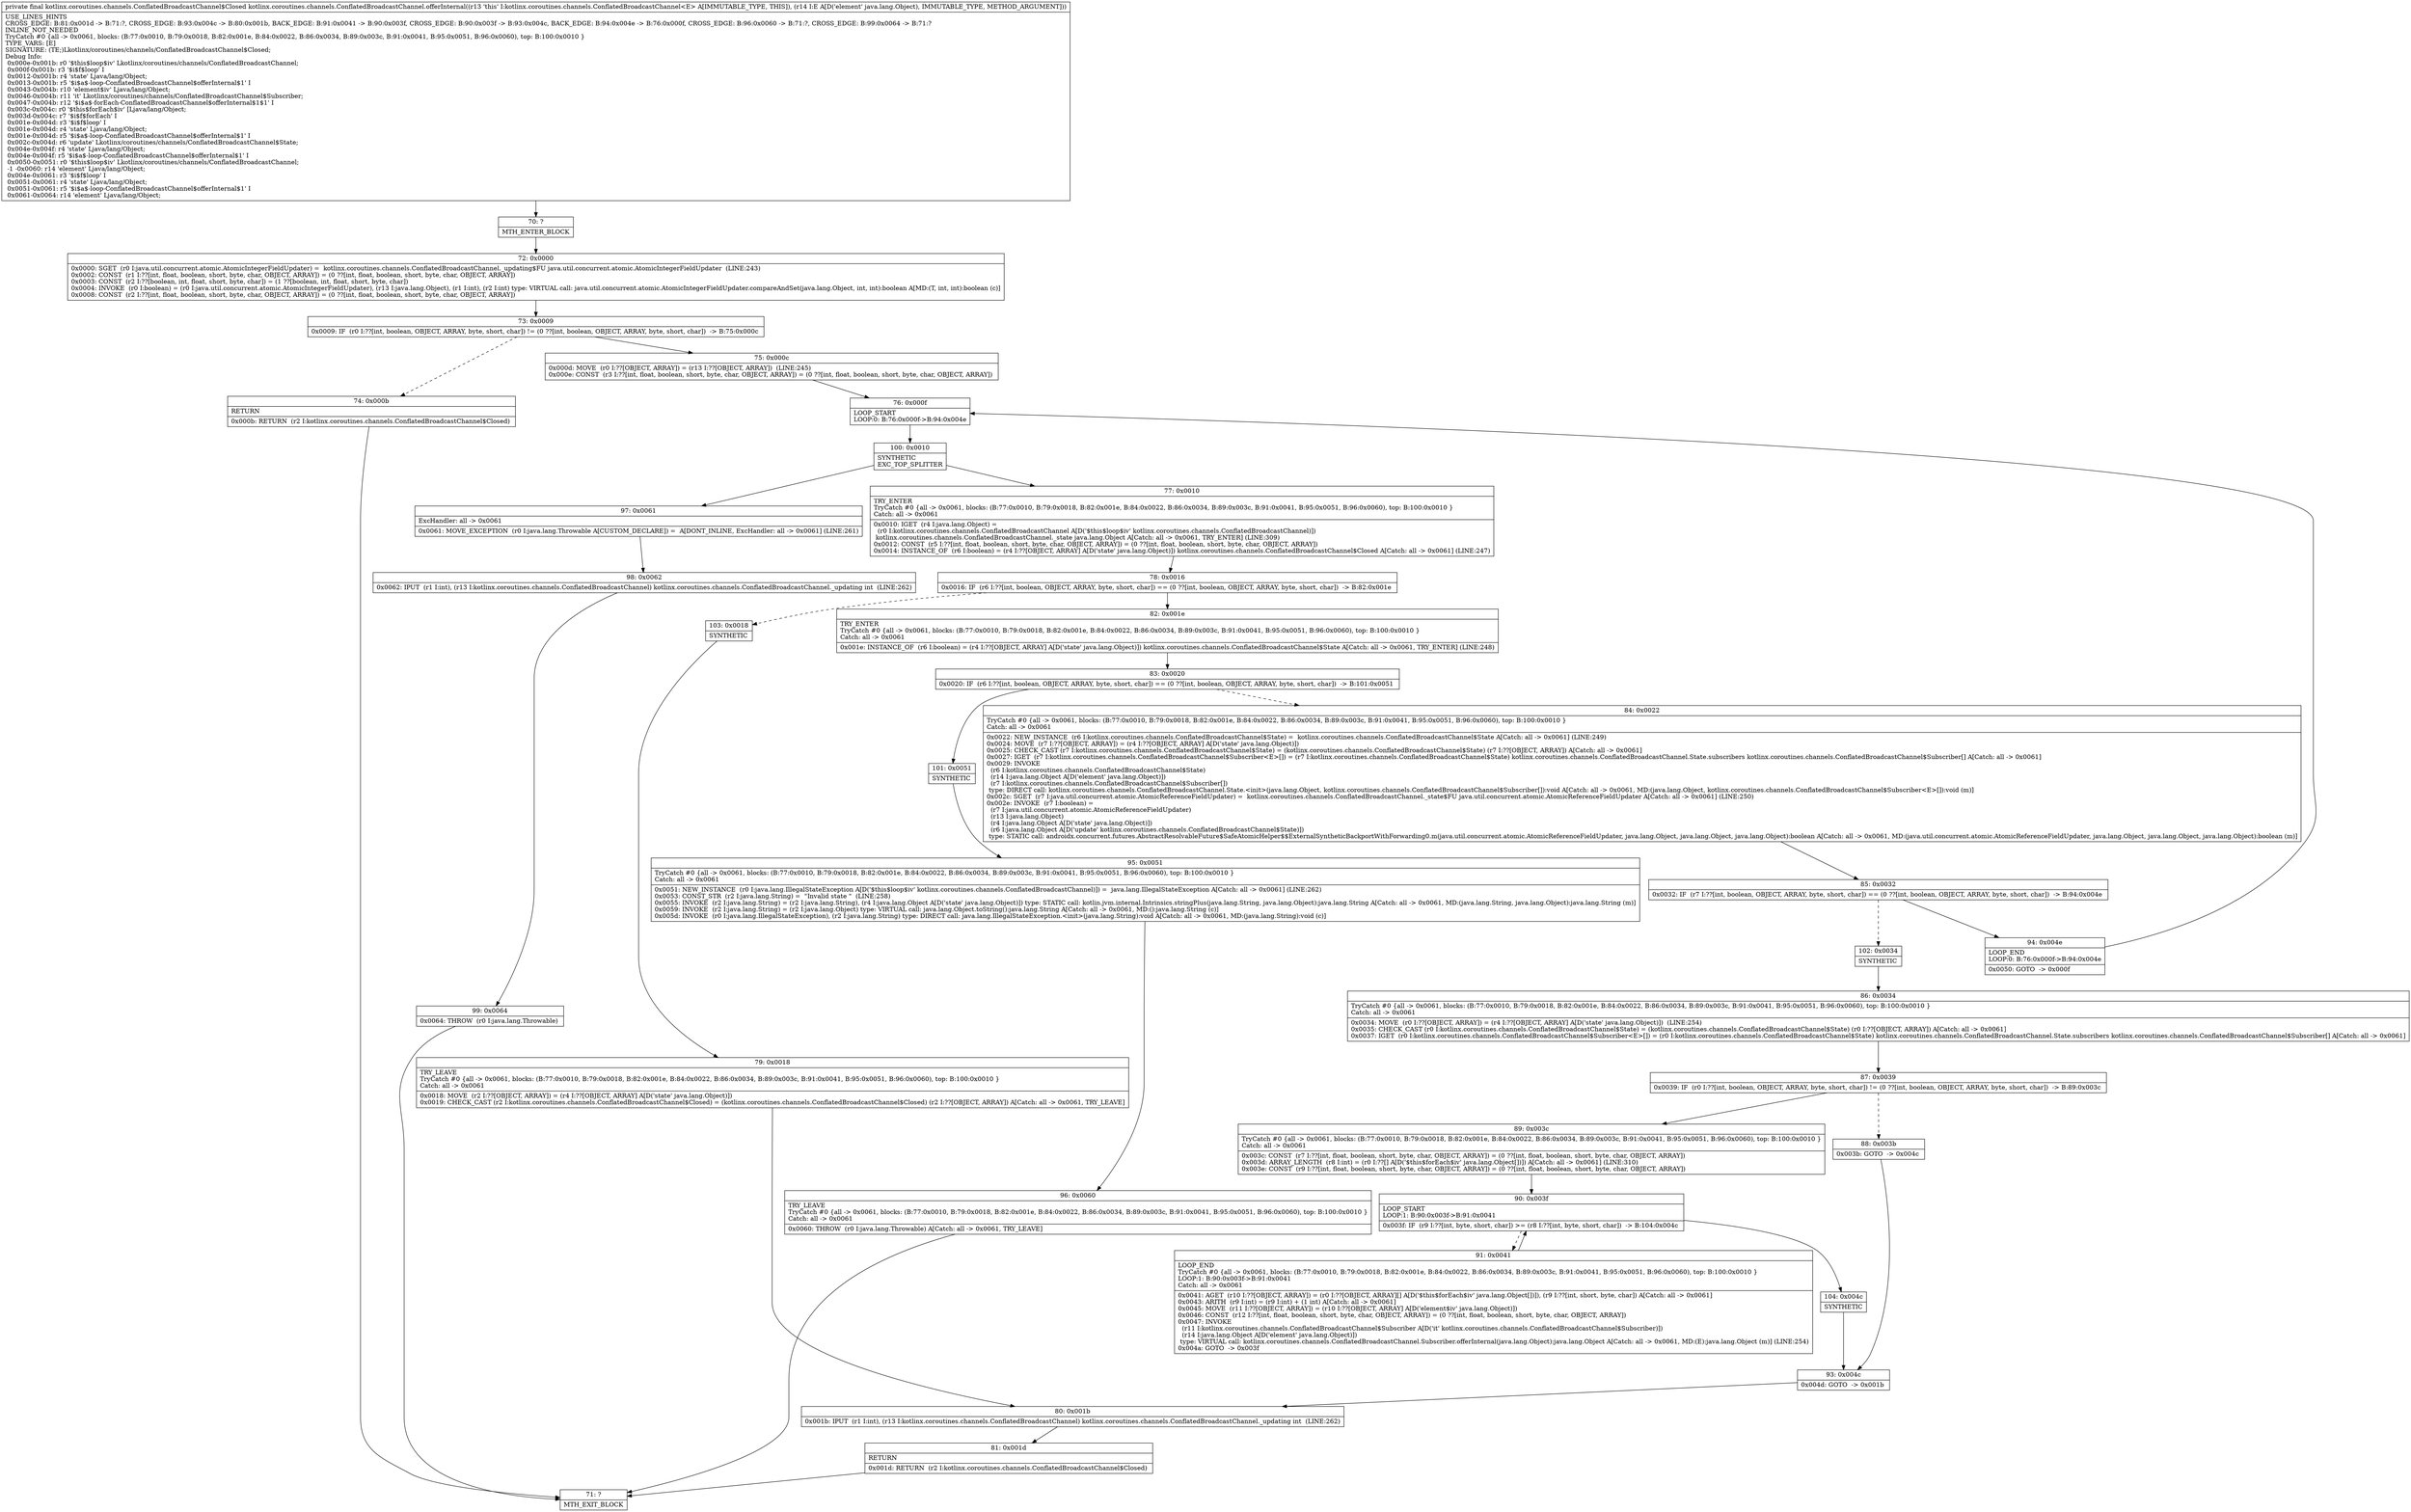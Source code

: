 digraph "CFG forkotlinx.coroutines.channels.ConflatedBroadcastChannel.offerInternal(Ljava\/lang\/Object;)Lkotlinx\/coroutines\/channels\/ConflatedBroadcastChannel$Closed;" {
Node_70 [shape=record,label="{70\:\ ?|MTH_ENTER_BLOCK\l}"];
Node_72 [shape=record,label="{72\:\ 0x0000|0x0000: SGET  (r0 I:java.util.concurrent.atomic.AtomicIntegerFieldUpdater) =  kotlinx.coroutines.channels.ConflatedBroadcastChannel._updating$FU java.util.concurrent.atomic.AtomicIntegerFieldUpdater  (LINE:243)\l0x0002: CONST  (r1 I:??[int, float, boolean, short, byte, char, OBJECT, ARRAY]) = (0 ??[int, float, boolean, short, byte, char, OBJECT, ARRAY]) \l0x0003: CONST  (r2 I:??[boolean, int, float, short, byte, char]) = (1 ??[boolean, int, float, short, byte, char]) \l0x0004: INVOKE  (r0 I:boolean) = (r0 I:java.util.concurrent.atomic.AtomicIntegerFieldUpdater), (r13 I:java.lang.Object), (r1 I:int), (r2 I:int) type: VIRTUAL call: java.util.concurrent.atomic.AtomicIntegerFieldUpdater.compareAndSet(java.lang.Object, int, int):boolean A[MD:(T, int, int):boolean (c)]\l0x0008: CONST  (r2 I:??[int, float, boolean, short, byte, char, OBJECT, ARRAY]) = (0 ??[int, float, boolean, short, byte, char, OBJECT, ARRAY]) \l}"];
Node_73 [shape=record,label="{73\:\ 0x0009|0x0009: IF  (r0 I:??[int, boolean, OBJECT, ARRAY, byte, short, char]) != (0 ??[int, boolean, OBJECT, ARRAY, byte, short, char])  \-\> B:75:0x000c \l}"];
Node_74 [shape=record,label="{74\:\ 0x000b|RETURN\l|0x000b: RETURN  (r2 I:kotlinx.coroutines.channels.ConflatedBroadcastChannel$Closed) \l}"];
Node_71 [shape=record,label="{71\:\ ?|MTH_EXIT_BLOCK\l}"];
Node_75 [shape=record,label="{75\:\ 0x000c|0x000d: MOVE  (r0 I:??[OBJECT, ARRAY]) = (r13 I:??[OBJECT, ARRAY])  (LINE:245)\l0x000e: CONST  (r3 I:??[int, float, boolean, short, byte, char, OBJECT, ARRAY]) = (0 ??[int, float, boolean, short, byte, char, OBJECT, ARRAY]) \l}"];
Node_76 [shape=record,label="{76\:\ 0x000f|LOOP_START\lLOOP:0: B:76:0x000f\-\>B:94:0x004e\l}"];
Node_100 [shape=record,label="{100\:\ 0x0010|SYNTHETIC\lEXC_TOP_SPLITTER\l}"];
Node_77 [shape=record,label="{77\:\ 0x0010|TRY_ENTER\lTryCatch #0 \{all \-\> 0x0061, blocks: (B:77:0x0010, B:79:0x0018, B:82:0x001e, B:84:0x0022, B:86:0x0034, B:89:0x003c, B:91:0x0041, B:95:0x0051, B:96:0x0060), top: B:100:0x0010 \}\lCatch: all \-\> 0x0061\l|0x0010: IGET  (r4 I:java.lang.Object) = \l  (r0 I:kotlinx.coroutines.channels.ConflatedBroadcastChannel A[D('$this$loop$iv' kotlinx.coroutines.channels.ConflatedBroadcastChannel)])\l kotlinx.coroutines.channels.ConflatedBroadcastChannel._state java.lang.Object A[Catch: all \-\> 0x0061, TRY_ENTER] (LINE:309)\l0x0012: CONST  (r5 I:??[int, float, boolean, short, byte, char, OBJECT, ARRAY]) = (0 ??[int, float, boolean, short, byte, char, OBJECT, ARRAY]) \l0x0014: INSTANCE_OF  (r6 I:boolean) = (r4 I:??[OBJECT, ARRAY] A[D('state' java.lang.Object)]) kotlinx.coroutines.channels.ConflatedBroadcastChannel$Closed A[Catch: all \-\> 0x0061] (LINE:247)\l}"];
Node_78 [shape=record,label="{78\:\ 0x0016|0x0016: IF  (r6 I:??[int, boolean, OBJECT, ARRAY, byte, short, char]) == (0 ??[int, boolean, OBJECT, ARRAY, byte, short, char])  \-\> B:82:0x001e \l}"];
Node_82 [shape=record,label="{82\:\ 0x001e|TRY_ENTER\lTryCatch #0 \{all \-\> 0x0061, blocks: (B:77:0x0010, B:79:0x0018, B:82:0x001e, B:84:0x0022, B:86:0x0034, B:89:0x003c, B:91:0x0041, B:95:0x0051, B:96:0x0060), top: B:100:0x0010 \}\lCatch: all \-\> 0x0061\l|0x001e: INSTANCE_OF  (r6 I:boolean) = (r4 I:??[OBJECT, ARRAY] A[D('state' java.lang.Object)]) kotlinx.coroutines.channels.ConflatedBroadcastChannel$State A[Catch: all \-\> 0x0061, TRY_ENTER] (LINE:248)\l}"];
Node_83 [shape=record,label="{83\:\ 0x0020|0x0020: IF  (r6 I:??[int, boolean, OBJECT, ARRAY, byte, short, char]) == (0 ??[int, boolean, OBJECT, ARRAY, byte, short, char])  \-\> B:101:0x0051 \l}"];
Node_84 [shape=record,label="{84\:\ 0x0022|TryCatch #0 \{all \-\> 0x0061, blocks: (B:77:0x0010, B:79:0x0018, B:82:0x001e, B:84:0x0022, B:86:0x0034, B:89:0x003c, B:91:0x0041, B:95:0x0051, B:96:0x0060), top: B:100:0x0010 \}\lCatch: all \-\> 0x0061\l|0x0022: NEW_INSTANCE  (r6 I:kotlinx.coroutines.channels.ConflatedBroadcastChannel$State) =  kotlinx.coroutines.channels.ConflatedBroadcastChannel$State A[Catch: all \-\> 0x0061] (LINE:249)\l0x0024: MOVE  (r7 I:??[OBJECT, ARRAY]) = (r4 I:??[OBJECT, ARRAY] A[D('state' java.lang.Object)]) \l0x0025: CHECK_CAST (r7 I:kotlinx.coroutines.channels.ConflatedBroadcastChannel$State) = (kotlinx.coroutines.channels.ConflatedBroadcastChannel$State) (r7 I:??[OBJECT, ARRAY]) A[Catch: all \-\> 0x0061]\l0x0027: IGET  (r7 I:kotlinx.coroutines.channels.ConflatedBroadcastChannel$Subscriber\<E\>[]) = (r7 I:kotlinx.coroutines.channels.ConflatedBroadcastChannel$State) kotlinx.coroutines.channels.ConflatedBroadcastChannel.State.subscribers kotlinx.coroutines.channels.ConflatedBroadcastChannel$Subscriber[] A[Catch: all \-\> 0x0061]\l0x0029: INVOKE  \l  (r6 I:kotlinx.coroutines.channels.ConflatedBroadcastChannel$State)\l  (r14 I:java.lang.Object A[D('element' java.lang.Object)])\l  (r7 I:kotlinx.coroutines.channels.ConflatedBroadcastChannel$Subscriber[])\l type: DIRECT call: kotlinx.coroutines.channels.ConflatedBroadcastChannel.State.\<init\>(java.lang.Object, kotlinx.coroutines.channels.ConflatedBroadcastChannel$Subscriber[]):void A[Catch: all \-\> 0x0061, MD:(java.lang.Object, kotlinx.coroutines.channels.ConflatedBroadcastChannel$Subscriber\<E\>[]):void (m)]\l0x002c: SGET  (r7 I:java.util.concurrent.atomic.AtomicReferenceFieldUpdater) =  kotlinx.coroutines.channels.ConflatedBroadcastChannel._state$FU java.util.concurrent.atomic.AtomicReferenceFieldUpdater A[Catch: all \-\> 0x0061] (LINE:250)\l0x002e: INVOKE  (r7 I:boolean) = \l  (r7 I:java.util.concurrent.atomic.AtomicReferenceFieldUpdater)\l  (r13 I:java.lang.Object)\l  (r4 I:java.lang.Object A[D('state' java.lang.Object)])\l  (r6 I:java.lang.Object A[D('update' kotlinx.coroutines.channels.ConflatedBroadcastChannel$State)])\l type: STATIC call: androidx.concurrent.futures.AbstractResolvableFuture$SafeAtomicHelper$$ExternalSyntheticBackportWithForwarding0.m(java.util.concurrent.atomic.AtomicReferenceFieldUpdater, java.lang.Object, java.lang.Object, java.lang.Object):boolean A[Catch: all \-\> 0x0061, MD:(java.util.concurrent.atomic.AtomicReferenceFieldUpdater, java.lang.Object, java.lang.Object, java.lang.Object):boolean (m)]\l}"];
Node_85 [shape=record,label="{85\:\ 0x0032|0x0032: IF  (r7 I:??[int, boolean, OBJECT, ARRAY, byte, short, char]) == (0 ??[int, boolean, OBJECT, ARRAY, byte, short, char])  \-\> B:94:0x004e \l}"];
Node_94 [shape=record,label="{94\:\ 0x004e|LOOP_END\lLOOP:0: B:76:0x000f\-\>B:94:0x004e\l|0x0050: GOTO  \-\> 0x000f \l}"];
Node_102 [shape=record,label="{102\:\ 0x0034|SYNTHETIC\l}"];
Node_86 [shape=record,label="{86\:\ 0x0034|TryCatch #0 \{all \-\> 0x0061, blocks: (B:77:0x0010, B:79:0x0018, B:82:0x001e, B:84:0x0022, B:86:0x0034, B:89:0x003c, B:91:0x0041, B:95:0x0051, B:96:0x0060), top: B:100:0x0010 \}\lCatch: all \-\> 0x0061\l|0x0034: MOVE  (r0 I:??[OBJECT, ARRAY]) = (r4 I:??[OBJECT, ARRAY] A[D('state' java.lang.Object)])  (LINE:254)\l0x0035: CHECK_CAST (r0 I:kotlinx.coroutines.channels.ConflatedBroadcastChannel$State) = (kotlinx.coroutines.channels.ConflatedBroadcastChannel$State) (r0 I:??[OBJECT, ARRAY]) A[Catch: all \-\> 0x0061]\l0x0037: IGET  (r0 I:kotlinx.coroutines.channels.ConflatedBroadcastChannel$Subscriber\<E\>[]) = (r0 I:kotlinx.coroutines.channels.ConflatedBroadcastChannel$State) kotlinx.coroutines.channels.ConflatedBroadcastChannel.State.subscribers kotlinx.coroutines.channels.ConflatedBroadcastChannel$Subscriber[] A[Catch: all \-\> 0x0061]\l}"];
Node_87 [shape=record,label="{87\:\ 0x0039|0x0039: IF  (r0 I:??[int, boolean, OBJECT, ARRAY, byte, short, char]) != (0 ??[int, boolean, OBJECT, ARRAY, byte, short, char])  \-\> B:89:0x003c \l}"];
Node_88 [shape=record,label="{88\:\ 0x003b|0x003b: GOTO  \-\> 0x004c \l}"];
Node_93 [shape=record,label="{93\:\ 0x004c|0x004d: GOTO  \-\> 0x001b \l}"];
Node_80 [shape=record,label="{80\:\ 0x001b|0x001b: IPUT  (r1 I:int), (r13 I:kotlinx.coroutines.channels.ConflatedBroadcastChannel) kotlinx.coroutines.channels.ConflatedBroadcastChannel._updating int  (LINE:262)\l}"];
Node_81 [shape=record,label="{81\:\ 0x001d|RETURN\l|0x001d: RETURN  (r2 I:kotlinx.coroutines.channels.ConflatedBroadcastChannel$Closed) \l}"];
Node_89 [shape=record,label="{89\:\ 0x003c|TryCatch #0 \{all \-\> 0x0061, blocks: (B:77:0x0010, B:79:0x0018, B:82:0x001e, B:84:0x0022, B:86:0x0034, B:89:0x003c, B:91:0x0041, B:95:0x0051, B:96:0x0060), top: B:100:0x0010 \}\lCatch: all \-\> 0x0061\l|0x003c: CONST  (r7 I:??[int, float, boolean, short, byte, char, OBJECT, ARRAY]) = (0 ??[int, float, boolean, short, byte, char, OBJECT, ARRAY]) \l0x003d: ARRAY_LENGTH  (r8 I:int) = (r0 I:??[] A[D('$this$forEach$iv' java.lang.Object[])]) A[Catch: all \-\> 0x0061] (LINE:310)\l0x003e: CONST  (r9 I:??[int, float, boolean, short, byte, char, OBJECT, ARRAY]) = (0 ??[int, float, boolean, short, byte, char, OBJECT, ARRAY]) \l}"];
Node_90 [shape=record,label="{90\:\ 0x003f|LOOP_START\lLOOP:1: B:90:0x003f\-\>B:91:0x0041\l|0x003f: IF  (r9 I:??[int, byte, short, char]) \>= (r8 I:??[int, byte, short, char])  \-\> B:104:0x004c \l}"];
Node_91 [shape=record,label="{91\:\ 0x0041|LOOP_END\lTryCatch #0 \{all \-\> 0x0061, blocks: (B:77:0x0010, B:79:0x0018, B:82:0x001e, B:84:0x0022, B:86:0x0034, B:89:0x003c, B:91:0x0041, B:95:0x0051, B:96:0x0060), top: B:100:0x0010 \}\lLOOP:1: B:90:0x003f\-\>B:91:0x0041\lCatch: all \-\> 0x0061\l|0x0041: AGET  (r10 I:??[OBJECT, ARRAY]) = (r0 I:??[OBJECT, ARRAY][] A[D('$this$forEach$iv' java.lang.Object[])]), (r9 I:??[int, short, byte, char]) A[Catch: all \-\> 0x0061]\l0x0043: ARITH  (r9 I:int) = (r9 I:int) + (1 int) A[Catch: all \-\> 0x0061]\l0x0045: MOVE  (r11 I:??[OBJECT, ARRAY]) = (r10 I:??[OBJECT, ARRAY] A[D('element$iv' java.lang.Object)]) \l0x0046: CONST  (r12 I:??[int, float, boolean, short, byte, char, OBJECT, ARRAY]) = (0 ??[int, float, boolean, short, byte, char, OBJECT, ARRAY]) \l0x0047: INVOKE  \l  (r11 I:kotlinx.coroutines.channels.ConflatedBroadcastChannel$Subscriber A[D('it' kotlinx.coroutines.channels.ConflatedBroadcastChannel$Subscriber)])\l  (r14 I:java.lang.Object A[D('element' java.lang.Object)])\l type: VIRTUAL call: kotlinx.coroutines.channels.ConflatedBroadcastChannel.Subscriber.offerInternal(java.lang.Object):java.lang.Object A[Catch: all \-\> 0x0061, MD:(E):java.lang.Object (m)] (LINE:254)\l0x004a: GOTO  \-\> 0x003f \l}"];
Node_104 [shape=record,label="{104\:\ 0x004c|SYNTHETIC\l}"];
Node_101 [shape=record,label="{101\:\ 0x0051|SYNTHETIC\l}"];
Node_95 [shape=record,label="{95\:\ 0x0051|TryCatch #0 \{all \-\> 0x0061, blocks: (B:77:0x0010, B:79:0x0018, B:82:0x001e, B:84:0x0022, B:86:0x0034, B:89:0x003c, B:91:0x0041, B:95:0x0051, B:96:0x0060), top: B:100:0x0010 \}\lCatch: all \-\> 0x0061\l|0x0051: NEW_INSTANCE  (r0 I:java.lang.IllegalStateException A[D('$this$loop$iv' kotlinx.coroutines.channels.ConflatedBroadcastChannel)]) =  java.lang.IllegalStateException A[Catch: all \-\> 0x0061] (LINE:262)\l0x0053: CONST_STR  (r2 I:java.lang.String) =  \"Invalid state \"  (LINE:258)\l0x0055: INVOKE  (r2 I:java.lang.String) = (r2 I:java.lang.String), (r4 I:java.lang.Object A[D('state' java.lang.Object)]) type: STATIC call: kotlin.jvm.internal.Intrinsics.stringPlus(java.lang.String, java.lang.Object):java.lang.String A[Catch: all \-\> 0x0061, MD:(java.lang.String, java.lang.Object):java.lang.String (m)]\l0x0059: INVOKE  (r2 I:java.lang.String) = (r2 I:java.lang.Object) type: VIRTUAL call: java.lang.Object.toString():java.lang.String A[Catch: all \-\> 0x0061, MD:():java.lang.String (c)]\l0x005d: INVOKE  (r0 I:java.lang.IllegalStateException), (r2 I:java.lang.String) type: DIRECT call: java.lang.IllegalStateException.\<init\>(java.lang.String):void A[Catch: all \-\> 0x0061, MD:(java.lang.String):void (c)]\l}"];
Node_96 [shape=record,label="{96\:\ 0x0060|TRY_LEAVE\lTryCatch #0 \{all \-\> 0x0061, blocks: (B:77:0x0010, B:79:0x0018, B:82:0x001e, B:84:0x0022, B:86:0x0034, B:89:0x003c, B:91:0x0041, B:95:0x0051, B:96:0x0060), top: B:100:0x0010 \}\lCatch: all \-\> 0x0061\l|0x0060: THROW  (r0 I:java.lang.Throwable) A[Catch: all \-\> 0x0061, TRY_LEAVE]\l}"];
Node_103 [shape=record,label="{103\:\ 0x0018|SYNTHETIC\l}"];
Node_79 [shape=record,label="{79\:\ 0x0018|TRY_LEAVE\lTryCatch #0 \{all \-\> 0x0061, blocks: (B:77:0x0010, B:79:0x0018, B:82:0x001e, B:84:0x0022, B:86:0x0034, B:89:0x003c, B:91:0x0041, B:95:0x0051, B:96:0x0060), top: B:100:0x0010 \}\lCatch: all \-\> 0x0061\l|0x0018: MOVE  (r2 I:??[OBJECT, ARRAY]) = (r4 I:??[OBJECT, ARRAY] A[D('state' java.lang.Object)]) \l0x0019: CHECK_CAST (r2 I:kotlinx.coroutines.channels.ConflatedBroadcastChannel$Closed) = (kotlinx.coroutines.channels.ConflatedBroadcastChannel$Closed) (r2 I:??[OBJECT, ARRAY]) A[Catch: all \-\> 0x0061, TRY_LEAVE]\l}"];
Node_97 [shape=record,label="{97\:\ 0x0061|ExcHandler: all \-\> 0x0061\l|0x0061: MOVE_EXCEPTION  (r0 I:java.lang.Throwable A[CUSTOM_DECLARE]) =  A[DONT_INLINE, ExcHandler: all \-\> 0x0061] (LINE:261)\l}"];
Node_98 [shape=record,label="{98\:\ 0x0062|0x0062: IPUT  (r1 I:int), (r13 I:kotlinx.coroutines.channels.ConflatedBroadcastChannel) kotlinx.coroutines.channels.ConflatedBroadcastChannel._updating int  (LINE:262)\l}"];
Node_99 [shape=record,label="{99\:\ 0x0064|0x0064: THROW  (r0 I:java.lang.Throwable) \l}"];
MethodNode[shape=record,label="{private final kotlinx.coroutines.channels.ConflatedBroadcastChannel$Closed kotlinx.coroutines.channels.ConflatedBroadcastChannel.offerInternal((r13 'this' I:kotlinx.coroutines.channels.ConflatedBroadcastChannel\<E\> A[IMMUTABLE_TYPE, THIS]), (r14 I:E A[D('element' java.lang.Object), IMMUTABLE_TYPE, METHOD_ARGUMENT]))  | USE_LINES_HINTS\lCROSS_EDGE: B:81:0x001d \-\> B:71:?, CROSS_EDGE: B:93:0x004c \-\> B:80:0x001b, BACK_EDGE: B:91:0x0041 \-\> B:90:0x003f, CROSS_EDGE: B:90:0x003f \-\> B:93:0x004c, BACK_EDGE: B:94:0x004e \-\> B:76:0x000f, CROSS_EDGE: B:96:0x0060 \-\> B:71:?, CROSS_EDGE: B:99:0x0064 \-\> B:71:?\lINLINE_NOT_NEEDED\lTryCatch #0 \{all \-\> 0x0061, blocks: (B:77:0x0010, B:79:0x0018, B:82:0x001e, B:84:0x0022, B:86:0x0034, B:89:0x003c, B:91:0x0041, B:95:0x0051, B:96:0x0060), top: B:100:0x0010 \}\lTYPE_VARS: [E]\lSIGNATURE: (TE;)Lkotlinx\/coroutines\/channels\/ConflatedBroadcastChannel$Closed;\lDebug Info:\l  0x000e\-0x001b: r0 '$this$loop$iv' Lkotlinx\/coroutines\/channels\/ConflatedBroadcastChannel;\l  0x000f\-0x001b: r3 '$i$f$loop' I\l  0x0012\-0x001b: r4 'state' Ljava\/lang\/Object;\l  0x0013\-0x001b: r5 '$i$a$\-loop\-ConflatedBroadcastChannel$offerInternal$1' I\l  0x0043\-0x004b: r10 'element$iv' Ljava\/lang\/Object;\l  0x0046\-0x004b: r11 'it' Lkotlinx\/coroutines\/channels\/ConflatedBroadcastChannel$Subscriber;\l  0x0047\-0x004b: r12 '$i$a$\-forEach\-ConflatedBroadcastChannel$offerInternal$1$1' I\l  0x003c\-0x004c: r0 '$this$forEach$iv' [Ljava\/lang\/Object;\l  0x003d\-0x004c: r7 '$i$f$forEach' I\l  0x001e\-0x004d: r3 '$i$f$loop' I\l  0x001e\-0x004d: r4 'state' Ljava\/lang\/Object;\l  0x001e\-0x004d: r5 '$i$a$\-loop\-ConflatedBroadcastChannel$offerInternal$1' I\l  0x002c\-0x004d: r6 'update' Lkotlinx\/coroutines\/channels\/ConflatedBroadcastChannel$State;\l  0x004e\-0x004f: r4 'state' Ljava\/lang\/Object;\l  0x004e\-0x004f: r5 '$i$a$\-loop\-ConflatedBroadcastChannel$offerInternal$1' I\l  0x0050\-0x0051: r0 '$this$loop$iv' Lkotlinx\/coroutines\/channels\/ConflatedBroadcastChannel;\l  \-1 \-0x0060: r14 'element' Ljava\/lang\/Object;\l  0x004e\-0x0061: r3 '$i$f$loop' I\l  0x0051\-0x0061: r4 'state' Ljava\/lang\/Object;\l  0x0051\-0x0061: r5 '$i$a$\-loop\-ConflatedBroadcastChannel$offerInternal$1' I\l  0x0061\-0x0064: r14 'element' Ljava\/lang\/Object;\l}"];
MethodNode -> Node_70;Node_70 -> Node_72;
Node_72 -> Node_73;
Node_73 -> Node_74[style=dashed];
Node_73 -> Node_75;
Node_74 -> Node_71;
Node_75 -> Node_76;
Node_76 -> Node_100;
Node_100 -> Node_77;
Node_100 -> Node_97;
Node_77 -> Node_78;
Node_78 -> Node_82;
Node_78 -> Node_103[style=dashed];
Node_82 -> Node_83;
Node_83 -> Node_84[style=dashed];
Node_83 -> Node_101;
Node_84 -> Node_85;
Node_85 -> Node_94;
Node_85 -> Node_102[style=dashed];
Node_94 -> Node_76;
Node_102 -> Node_86;
Node_86 -> Node_87;
Node_87 -> Node_88[style=dashed];
Node_87 -> Node_89;
Node_88 -> Node_93;
Node_93 -> Node_80;
Node_80 -> Node_81;
Node_81 -> Node_71;
Node_89 -> Node_90;
Node_90 -> Node_91[style=dashed];
Node_90 -> Node_104;
Node_91 -> Node_90;
Node_104 -> Node_93;
Node_101 -> Node_95;
Node_95 -> Node_96;
Node_96 -> Node_71;
Node_103 -> Node_79;
Node_79 -> Node_80;
Node_97 -> Node_98;
Node_98 -> Node_99;
Node_99 -> Node_71;
}

